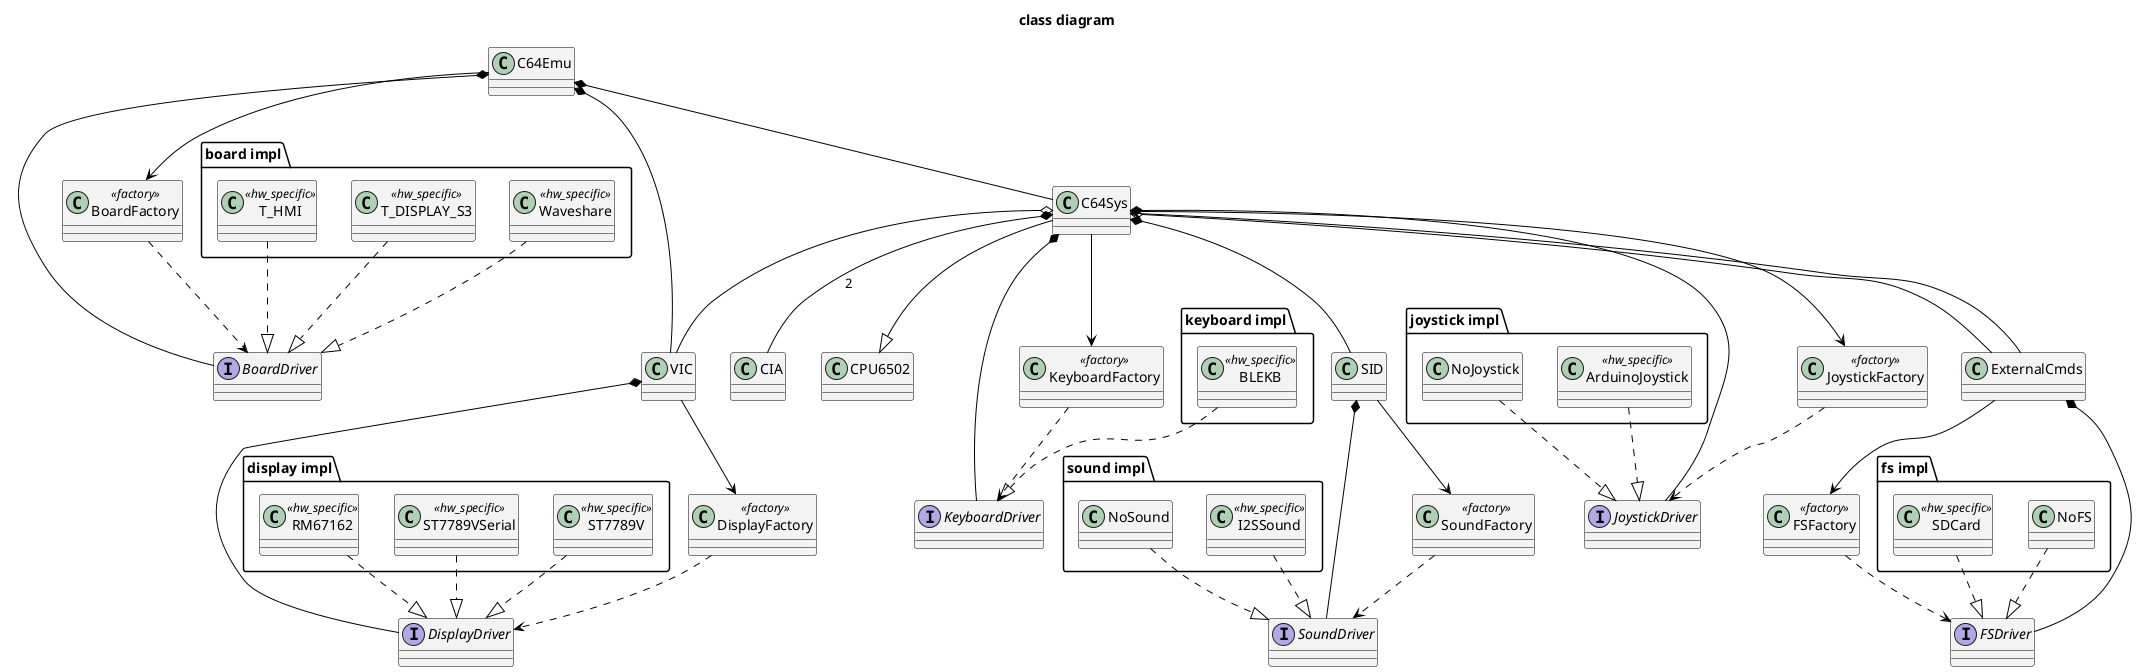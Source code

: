 @startuml
title class diagram

skinparam class {
  BackgroundColor #f3f3f3
  ArrowColor Black
  BorderColor Black
}

interface BoardDriver
interface DisplayDriver
interface SoundDriver
interface KeyboardDriver
interface FSDriver
interface JoystickDriver

class C64Emu
class C64Sys
class VIC
class ExternalCmds
class CIA
class CPU6502
class SID

package "board impl" {
class T_HMI <<hw_specific>>
class T_DISPLAY_S3 <<hw_specific>>
class Waveshare <<hw_specific>>
}

package "keyboard impl" {
class BLEKB <<hw_specific>>
}

package "display impl" {
class ST7789V <<hw_specific>>
class RM67162 <<hw_specific>>
class ST7789VSerial <<hw_specific>>
}

package "sound impl" {
class I2SSound <<hw_specific>>
class NoSound
}

package "fs impl" {
class SDCard <<hw_specific>>
class NoFS
}

package "joystick impl" {
class ArduinoJoystick <<hw_specific>>
class NoJoystick
}

class BoardFactory <<factory>>
class DisplayFactory <<factory>>
class SoundFactory <<factory>>
class KeyboardFactory <<factory>>
class FSFactory <<factory>>
class JoystickFactory <<factory>>

T_HMI ..|> BoardDriver
T_DISPLAY_S3 ..|> BoardDriver
Waveshare ..|> BoardDriver

C64Emu *-- BoardDriver
C64Emu --> BoardFactory
BoardFactory ..> BoardDriver
C64Emu *-- C64Sys
C64Emu *-- VIC

BLEKB ..|> KeyboardDriver

ArduinoJoystick ..|> JoystickDriver
NoJoystick ..|> JoystickDriver

C64Sys *-- KeyboardDriver
C64Sys --> KeyboardFactory
KeyboardFactory ..> KeyboardDriver
C64Sys *-- JoystickDriver
C64Sys --> JoystickFactory
JoystickFactory ..> JoystickDriver
C64Sys --|> CPU6502
C64Sys o-- ExternalCmds
C64Sys o-- VIC
C64Sys *-- CIA : 2
C64Sys *-- SID

SDCard ..|> FSDriver
NoFS ..|> FSDriver

ExternalCmds *-- FSDriver
ExternalCmds --> FSFactory
FSFactory ..> FSDriver
ExternalCmds --> C64Sys

ST7789V ..|> DisplayDriver
RM67162 ..|> DisplayDriver
ST7789VSerial ..|> DisplayDriver

VIC *-- DisplayDriver
VIC --> DisplayFactory
DisplayFactory ..> DisplayDriver

I2SSound ..|> SoundDriver
NoSound ..|> SoundDriver

SID *-- SoundDriver
SID --> SoundFactory
SoundFactory ..> SoundDriver
@enduml
